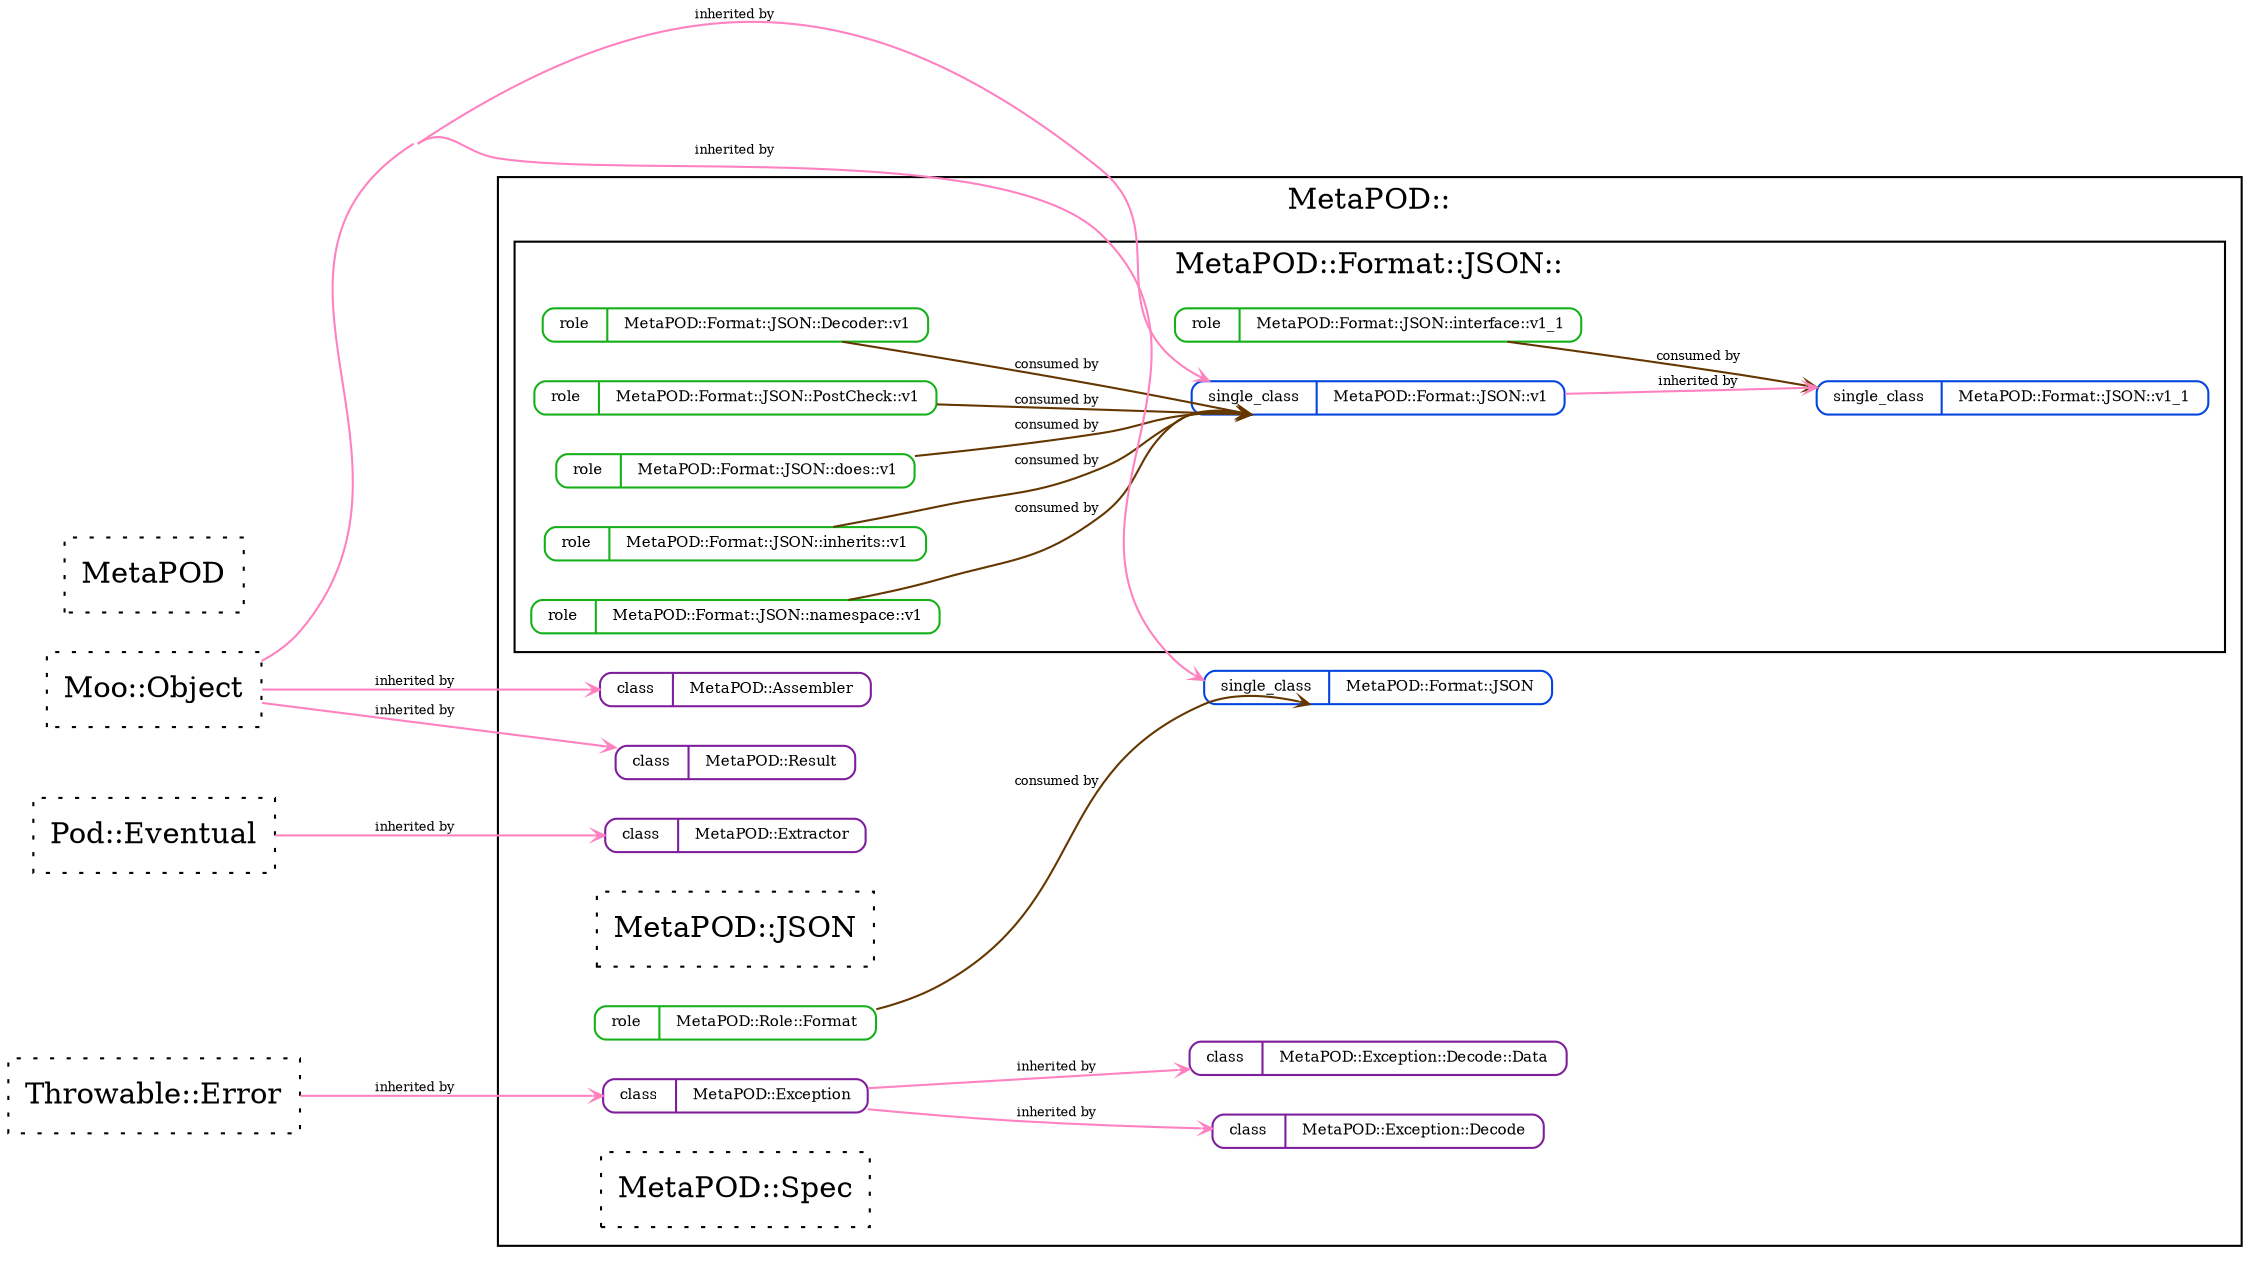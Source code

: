 strict digraph Perl {
	graph [compound=1, concentrate=1, overlap=false, rankdir=LR, ranksep=1, smoothing=triangle, splines=spline];
	node [label="\N", shape=record, style=dotted];
	edge [minlen=1];
	subgraph cluster_1 {
		graph [label="MetaPOD::",
			rank=max];
		subgraph cluster_2 {
			graph [label="MetaPOD::Format::JSON::"];
			"MetaPOD::Format::JSON::Decoder::v1" [label="{{<port1> role}|<port2> MetaPOD::Format::JSON::Decoder::v1}", shape=Mrecord, style=solid, color="#15b01a", fontsize=7, height="0.1"];
			"MetaPOD::Format::JSON::PostCheck::v1" [label="{{<port1> role}|<port2> MetaPOD::Format::JSON::PostCheck::v1}", shape=Mrecord, style=solid, color="#15b01a", fontsize=7, height="0.1"];
			"MetaPOD::Format::JSON::does::v1" [label="{{<port1> role}|<port2> MetaPOD::Format::JSON::does::v1}", shape=Mrecord, style=solid, color="#15b01a", fontsize=7, height="0.1"];
			"MetaPOD::Format::JSON::inherits::v1" [label="{{<port1> role}|<port2> MetaPOD::Format::JSON::inherits::v1}", shape=Mrecord, style=solid, color="#15b01a", fontsize=7, height="0.1"];
			"MetaPOD::Format::JSON::interface::v1_1" [label="{{<port1> role}|<port2> MetaPOD::Format::JSON::interface::v1_1}", shape=Mrecord, style=solid, color="#15b01a", fontsize=7, height="0.1"];
			"MetaPOD::Format::JSON::namespace::v1" [label="{{<port1> role}|<port2> MetaPOD::Format::JSON::namespace::v1}", shape=Mrecord, style=solid, color="#15b01a", fontsize=7, height="0.1"];
			"MetaPOD::Format::JSON::v1" [label="{{<port1> single_class}|<port2> MetaPOD::Format::JSON::v1}", shape=Mrecord, style=solid, color="#0343df", fontsize=7, height="0.1"];
			"MetaPOD::Format::JSON::v1_1" [label="{{<port1> single_class}|<port2> MetaPOD::Format::JSON::v1_1}", shape=Mrecord, style=solid, color="#0343df", fontsize=7, height="0.1"];
			"MetaPOD::Format::JSON::Decoder::v1" -> "MetaPOD::Format::JSON::v1" [arrowhead=open, arrowsize="0.5", color="#653700", dir=forward, fontsize=6, headclip=1, label="consumed by", samehead=head, tailclip=1, weight=5];
			"MetaPOD::Format::JSON::PostCheck::v1" -> "MetaPOD::Format::JSON::v1" [arrowhead=open, arrowsize="0.5", color="#653700", dir=forward, fontsize=6, headclip=1, label="consumed by", samehead=head, tailclip=1, weight=5];
			"MetaPOD::Format::JSON::does::v1" -> "MetaPOD::Format::JSON::v1" [arrowhead=open, arrowsize="0.5", color="#653700", dir=forward, fontsize=6, headclip=1, label="consumed by", samehead=head, tailclip=1, weight=5];
			"MetaPOD::Format::JSON::inherits::v1" -> "MetaPOD::Format::JSON::v1" [arrowhead=open, arrowsize="0.5", color="#653700", dir=forward, fontsize=6, headclip=1, label="consumed by", samehead=head, tailclip=1, weight=5];
			"MetaPOD::Format::JSON::namespace::v1" -> "MetaPOD::Format::JSON::v1" [arrowhead=open, arrowsize="0.5", color="#653700", dir=forward, fontsize=6, headclip=1, label="consumed by", samehead=head, tailclip=1, weight=5];
			"MetaPOD::Format::JSON::v1" -> "MetaPOD::Format::JSON::v1_1" [arrowhead=open, arrowsize="0.5", color="#ff81c0", dir=forward, fontsize=6, headclip=1, label="inherited by", samehead=head, tailclip=1, weight=10];
			"MetaPOD::Format::JSON::interface::v1_1" -> "MetaPOD::Format::JSON::v1_1" [arrowhead=open, arrowsize="0.5", color="#653700", dir=forward, fontsize=6, headclip=1, label="consumed by", samehead=head, tailclip=1, weight=5];
		}
		"MetaPOD::Assembler" [label="{{<port1> class}|<port2> MetaPOD::Assembler}", shape=Mrecord, style=solid, color="#7e1e9c", fontsize=7, height="0.1"];
		"MetaPOD::Exception" [label="{{<port1> class}|<port2> MetaPOD::Exception}", shape=Mrecord, style=solid, color="#7e1e9c", fontsize=7, height="0.1"];
		"MetaPOD::Exception::Decode" [label="{{<port1> class}|<port2> MetaPOD::Exception::Decode}", shape=Mrecord, style=solid, color="#7e1e9c", fontsize=7, height="0.1"];
		"MetaPOD::Exception::Decode::Data" [label="{{<port1> class}|<port2> MetaPOD::Exception::Decode::Data}", shape=Mrecord, style=solid, color="#7e1e9c", fontsize=7, height="0.1"];
		"MetaPOD::Extractor" [label="{{<port1> class}|<port2> MetaPOD::Extractor}", shape=Mrecord, style=solid, color="#7e1e9c", fontsize=7, height="0.1"];
		"MetaPOD::Format::JSON" [label="{{<port1> single_class}|<port2> MetaPOD::Format::JSON}", shape=Mrecord, style=solid, color="#0343df", fontsize=7, height="0.1"];
		"MetaPOD::JSON" [label="<port1> MetaPOD::JSON"];
		"MetaPOD::Result" [label="{{<port1> class}|<port2> MetaPOD::Result}", shape=Mrecord, style=solid, color="#7e1e9c", fontsize=7, height="0.1"];
		"MetaPOD::Role::Format" [label="{{<port1> role}|<port2> MetaPOD::Role::Format}", shape=Mrecord, style=solid, color="#15b01a", fontsize=7, height="0.1"];
		"MetaPOD::Spec" [label="<port1> MetaPOD::Spec"];
		"MetaPOD::Exception" -> "MetaPOD::Exception::Decode" [arrowhead=open, arrowsize="0.5", color="#ff81c0", dir=forward, fontsize=6, headclip=1, label="inherited by", samehead=head, tailclip=1, weight=10];
		"MetaPOD::Role::Format" -> "MetaPOD::Format::JSON" [arrowhead=open, arrowsize="0.5", color="#653700", dir=forward, fontsize=6, headclip=1, label="consumed by", samehead=head, tailclip=1, weight=5];
		"MetaPOD::Exception" -> "MetaPOD::Exception::Decode::Data" [arrowhead=open, arrowsize="0.5", color="#ff81c0", dir=forward, fontsize=6, headclip=1, label="inherited by", samehead=head, tailclip=1, weight=10];
	}
	MetaPOD [label="<port1> MetaPOD"];
	"Moo::Object" [label="<port1> Moo::Object"];
	"Pod::Eventual" [label="<port1> Pod::Eventual"];
	"Throwable::Error" [label="<port1> Throwable::Error"];
	"Moo::Object" -> "MetaPOD::Assembler" [arrowhead=open, arrowsize="0.5", color="#ff81c0", dir=forward, fontsize=6, headclip=1, label="inherited by", samehead=head, tailclip=1, weight=10];
	"Throwable::Error" -> "MetaPOD::Exception" [arrowhead=open, arrowsize="0.5", color="#ff81c0", dir=forward, fontsize=6, headclip=1, label="inherited by", samehead=head, tailclip=1, weight=10];
	"Pod::Eventual" -> "MetaPOD::Extractor" [arrowhead=open, arrowsize="0.5", color="#ff81c0", dir=forward, fontsize=6, headclip=1, label="inherited by", samehead=head, tailclip=1, weight=10];
	"Moo::Object" -> "MetaPOD::Result" [arrowhead=open, arrowsize="0.5", color="#ff81c0", dir=forward, fontsize=6, headclip=1, label="inherited by", samehead=head, tailclip=1, weight=10];
	"Moo::Object" -> "MetaPOD::Format::JSON" [arrowhead=open, arrowsize="0.5", color="#ff81c0", dir=forward, fontsize=6, headclip=1, label="inherited by", samehead=head, tailclip=1, weight=10];
	"Moo::Object" -> "MetaPOD::Format::JSON::v1" [arrowhead=open, arrowsize="0.5", color="#ff81c0", dir=forward, fontsize=6, headclip=1, label="inherited by", samehead=head, tailclip=1, weight=10];
}
